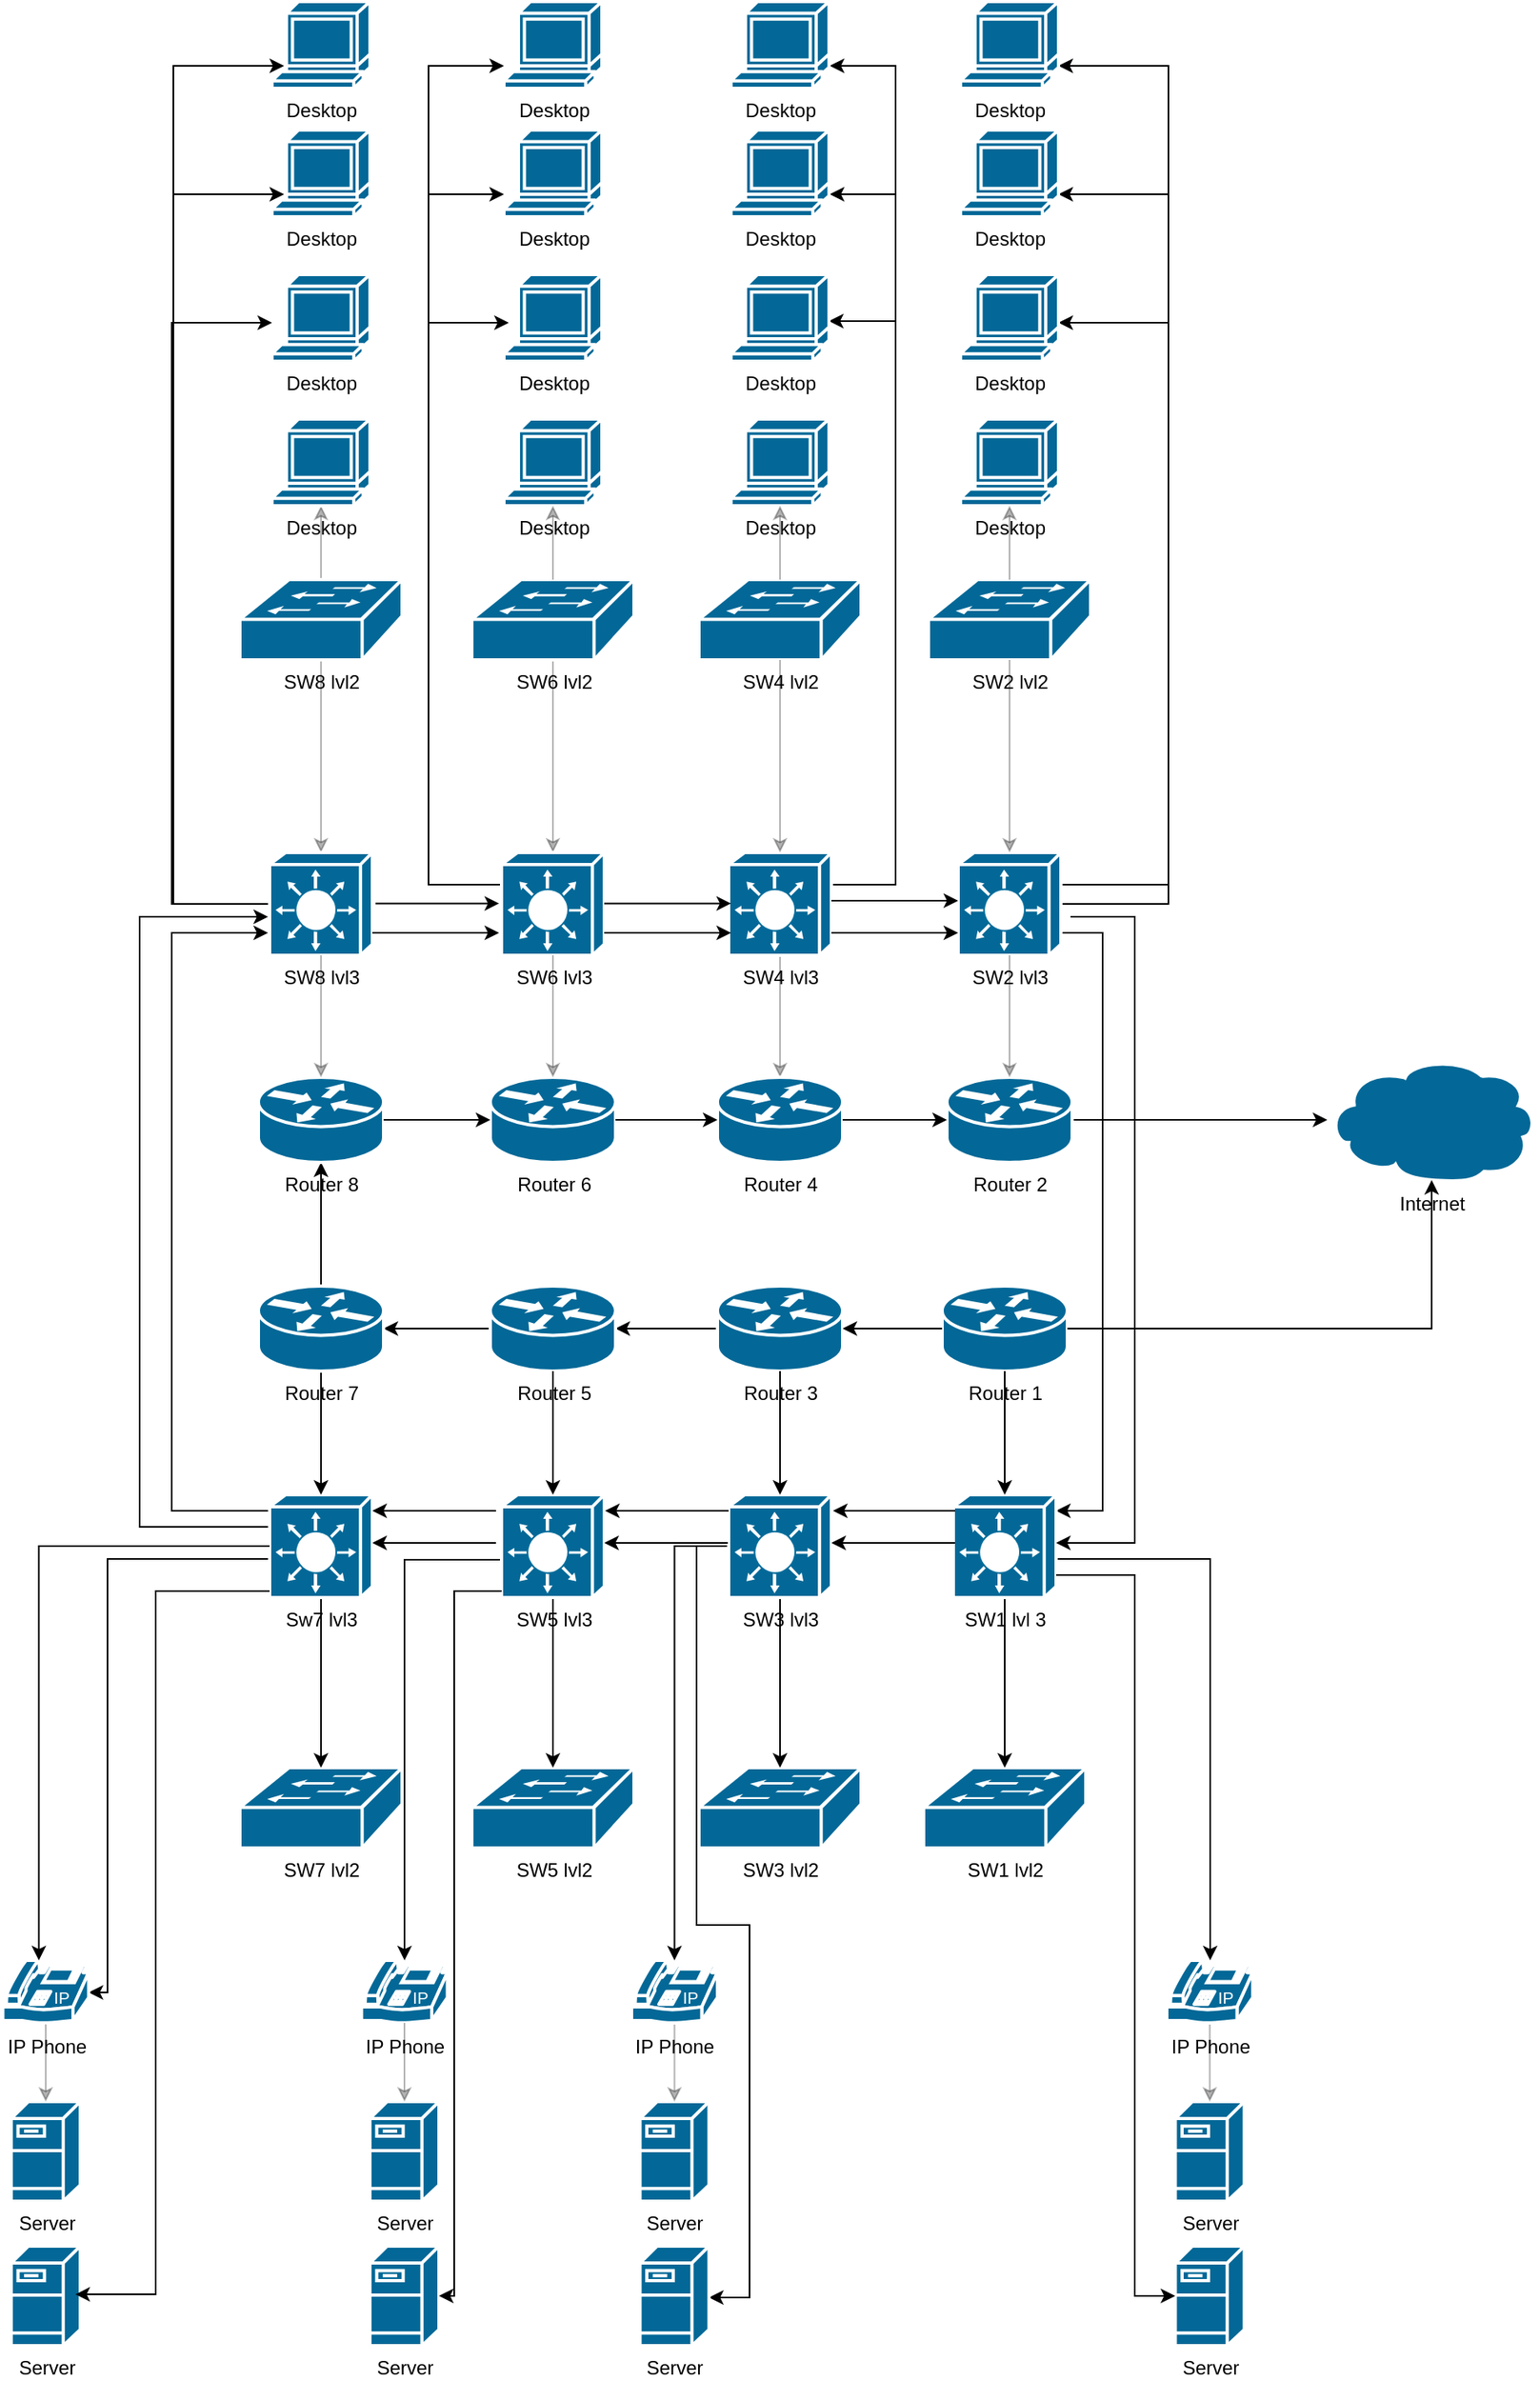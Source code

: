 <mxfile version="27.2.0">
  <diagram name="Page-1" id="pzoloCMESOZ_ITJoVB7u">
    <mxGraphModel dx="1895" dy="2260" grid="1" gridSize="10" guides="1" tooltips="1" connect="1" arrows="1" fold="1" page="1" pageScale="1" pageWidth="850" pageHeight="1100" math="0" shadow="0">
      <root>
        <mxCell id="0" />
        <mxCell id="1" parent="0" />
        <mxCell id="2YVbr6FU0IuhNd_AJXKZ-1" value="SW7 lvl2" style="shape=mxgraph.cisco.switches.workgroup_switch;sketch=0;html=1;pointerEvents=1;dashed=0;fillColor=#036897;strokeColor=#ffffff;strokeWidth=2;verticalLabelPosition=bottom;verticalAlign=top;align=center;outlineConnect=0;" parent="1" vertex="1">
          <mxGeometry x="192.5" y="740" width="101" height="50" as="geometry" />
        </mxCell>
        <mxCell id="2YVbr6FU0IuhNd_AJXKZ-2" value="SW5 lvl2" style="shape=mxgraph.cisco.switches.workgroup_switch;sketch=0;html=1;pointerEvents=1;dashed=0;fillColor=#036897;strokeColor=#ffffff;strokeWidth=2;verticalLabelPosition=bottom;verticalAlign=top;align=center;outlineConnect=0;" parent="1" vertex="1">
          <mxGeometry x="337" y="740" width="101" height="50" as="geometry" />
        </mxCell>
        <mxCell id="2YVbr6FU0IuhNd_AJXKZ-3" value="SW3 lvl2" style="shape=mxgraph.cisco.switches.workgroup_switch;sketch=0;html=1;pointerEvents=1;dashed=0;fillColor=#036897;strokeColor=#ffffff;strokeWidth=2;verticalLabelPosition=bottom;verticalAlign=top;align=center;outlineConnect=0;" parent="1" vertex="1">
          <mxGeometry x="478.5" y="740" width="101" height="50" as="geometry" />
        </mxCell>
        <mxCell id="2YVbr6FU0IuhNd_AJXKZ-4" value="SW1 lvl2" style="shape=mxgraph.cisco.switches.workgroup_switch;sketch=0;html=1;pointerEvents=1;dashed=0;fillColor=#036897;strokeColor=#ffffff;strokeWidth=2;verticalLabelPosition=bottom;verticalAlign=top;align=center;outlineConnect=0;" parent="1" vertex="1">
          <mxGeometry x="618.5" y="740" width="101" height="50" as="geometry" />
        </mxCell>
        <mxCell id="2YVbr6FU0IuhNd_AJXKZ-5" value="SW2 lvl2" style="shape=mxgraph.cisco.switches.workgroup_switch;sketch=0;html=1;pointerEvents=1;dashed=0;fillColor=#036897;strokeColor=#ffffff;strokeWidth=2;verticalLabelPosition=bottom;verticalAlign=top;align=center;outlineConnect=0;" parent="1" vertex="1">
          <mxGeometry x="621.5" width="101" height="50" as="geometry" />
        </mxCell>
        <mxCell id="2YVbr6FU0IuhNd_AJXKZ-6" value="SW4 lvl2" style="shape=mxgraph.cisco.switches.workgroup_switch;sketch=0;html=1;pointerEvents=1;dashed=0;fillColor=#036897;strokeColor=#ffffff;strokeWidth=2;verticalLabelPosition=bottom;verticalAlign=top;align=center;outlineConnect=0;" parent="1" vertex="1">
          <mxGeometry x="478.5" width="101" height="50" as="geometry" />
        </mxCell>
        <mxCell id="8IFzWimub6Xnyj-nznjn-25" style="edgeStyle=orthogonalEdgeStyle;rounded=0;orthogonalLoop=1;jettySize=auto;html=1;opacity=30;" parent="1" source="2YVbr6FU0IuhNd_AJXKZ-7" target="2YVbr6FU0IuhNd_AJXKZ-12" edge="1">
          <mxGeometry relative="1" as="geometry" />
        </mxCell>
        <mxCell id="2YVbr6FU0IuhNd_AJXKZ-7" value="SW6 lvl2" style="shape=mxgraph.cisco.switches.workgroup_switch;sketch=0;html=1;pointerEvents=1;dashed=0;fillColor=#036897;strokeColor=#ffffff;strokeWidth=2;verticalLabelPosition=bottom;verticalAlign=top;align=center;outlineConnect=0;" parent="1" vertex="1">
          <mxGeometry x="337" width="101" height="50" as="geometry" />
        </mxCell>
        <mxCell id="8IFzWimub6Xnyj-nznjn-24" style="edgeStyle=orthogonalEdgeStyle;rounded=0;orthogonalLoop=1;jettySize=auto;html=1;opacity=30;" parent="1" source="2YVbr6FU0IuhNd_AJXKZ-8" target="2YVbr6FU0IuhNd_AJXKZ-9" edge="1">
          <mxGeometry relative="1" as="geometry" />
        </mxCell>
        <mxCell id="C25L8BchwENUxHsR6TcU-46" style="edgeStyle=orthogonalEdgeStyle;rounded=0;orthogonalLoop=1;jettySize=auto;html=1;opacity=30;" edge="1" parent="1" source="2YVbr6FU0IuhNd_AJXKZ-8" target="C25L8BchwENUxHsR6TcU-17">
          <mxGeometry relative="1" as="geometry" />
        </mxCell>
        <mxCell id="2YVbr6FU0IuhNd_AJXKZ-8" value="SW8 lvl2" style="shape=mxgraph.cisco.switches.workgroup_switch;sketch=0;html=1;pointerEvents=1;dashed=0;fillColor=#036897;strokeColor=#ffffff;strokeWidth=2;verticalLabelPosition=bottom;verticalAlign=top;align=center;outlineConnect=0;" parent="1" vertex="1">
          <mxGeometry x="192.5" width="101" height="50" as="geometry" />
        </mxCell>
        <mxCell id="C25L8BchwENUxHsR6TcU-56" style="edgeStyle=orthogonalEdgeStyle;rounded=0;orthogonalLoop=1;jettySize=auto;html=1;" edge="1" parent="1" source="2YVbr6FU0IuhNd_AJXKZ-9" target="C25L8BchwENUxHsR6TcU-18">
          <mxGeometry relative="1" as="geometry">
            <mxPoint x="150" y="-160" as="targetPoint" />
            <Array as="points">
              <mxPoint x="150" y="202" />
              <mxPoint x="150" y="-160" />
            </Array>
          </mxGeometry>
        </mxCell>
        <mxCell id="C25L8BchwENUxHsR6TcU-57" style="edgeStyle=orthogonalEdgeStyle;rounded=0;orthogonalLoop=1;jettySize=auto;html=1;entryX=0.123;entryY=0.741;entryDx=0;entryDy=0;entryPerimeter=0;" edge="1" parent="1" source="2YVbr6FU0IuhNd_AJXKZ-9" target="C25L8BchwENUxHsR6TcU-19">
          <mxGeometry relative="1" as="geometry">
            <mxPoint x="210" y="-240" as="targetPoint" />
            <Array as="points">
              <mxPoint x="151" y="202" />
              <mxPoint x="151" y="-240" />
            </Array>
          </mxGeometry>
        </mxCell>
        <mxCell id="C25L8BchwENUxHsR6TcU-58" style="edgeStyle=orthogonalEdgeStyle;rounded=0;orthogonalLoop=1;jettySize=auto;html=1;entryX=0.123;entryY=0.741;entryDx=0;entryDy=0;entryPerimeter=0;" edge="1" parent="1" source="2YVbr6FU0IuhNd_AJXKZ-9" target="C25L8BchwENUxHsR6TcU-20">
          <mxGeometry relative="1" as="geometry">
            <mxPoint x="210" y="-320" as="targetPoint" />
            <Array as="points">
              <mxPoint x="151" y="202" />
              <mxPoint x="151" y="-320" />
            </Array>
          </mxGeometry>
        </mxCell>
        <mxCell id="2YVbr6FU0IuhNd_AJXKZ-9" value="SW8 lvl3" style="shape=mxgraph.cisco.switches.layer_3_switch;sketch=0;html=1;pointerEvents=1;dashed=0;fillColor=#036897;strokeColor=#ffffff;strokeWidth=2;verticalLabelPosition=bottom;verticalAlign=top;align=center;outlineConnect=0;" parent="1" vertex="1">
          <mxGeometry x="211" y="170" width="64" height="64" as="geometry" />
        </mxCell>
        <mxCell id="8IFzWimub6Xnyj-nznjn-21" style="edgeStyle=orthogonalEdgeStyle;rounded=0;orthogonalLoop=1;jettySize=auto;html=1;opacity=30;" parent="1" source="2YVbr6FU0IuhNd_AJXKZ-11" target="2YVbr6FU0IuhNd_AJXKZ-25" edge="1">
          <mxGeometry relative="1" as="geometry" />
        </mxCell>
        <mxCell id="C25L8BchwENUxHsR6TcU-62" style="edgeStyle=orthogonalEdgeStyle;rounded=0;orthogonalLoop=1;jettySize=auto;html=1;" edge="1" parent="1" source="2YVbr6FU0IuhNd_AJXKZ-11" target="C25L8BchwENUxHsR6TcU-26">
          <mxGeometry relative="1" as="geometry">
            <mxPoint x="600" y="-160.552" as="targetPoint" />
            <Array as="points">
              <mxPoint x="601" y="190" />
              <mxPoint x="601" y="-161" />
            </Array>
          </mxGeometry>
        </mxCell>
        <mxCell id="C25L8BchwENUxHsR6TcU-63" style="edgeStyle=orthogonalEdgeStyle;rounded=0;orthogonalLoop=1;jettySize=auto;html=1;" edge="1" parent="1" source="2YVbr6FU0IuhNd_AJXKZ-11">
          <mxGeometry relative="1" as="geometry">
            <mxPoint x="560" y="-240" as="targetPoint" />
            <Array as="points">
              <mxPoint x="601" y="190" />
              <mxPoint x="601" y="-240" />
            </Array>
          </mxGeometry>
        </mxCell>
        <mxCell id="C25L8BchwENUxHsR6TcU-64" style="edgeStyle=orthogonalEdgeStyle;rounded=0;orthogonalLoop=1;jettySize=auto;html=1;" edge="1" parent="1" source="2YVbr6FU0IuhNd_AJXKZ-11">
          <mxGeometry relative="1" as="geometry">
            <mxPoint x="560" y="-320" as="targetPoint" />
            <Array as="points">
              <mxPoint x="601" y="190" />
              <mxPoint x="601" y="-320" />
            </Array>
          </mxGeometry>
        </mxCell>
        <mxCell id="2YVbr6FU0IuhNd_AJXKZ-11" value="SW4 lvl3" style="shape=mxgraph.cisco.switches.layer_3_switch;sketch=0;html=1;pointerEvents=1;dashed=0;fillColor=#036897;strokeColor=#ffffff;strokeWidth=2;verticalLabelPosition=bottom;verticalAlign=top;align=center;outlineConnect=0;" parent="1" vertex="1">
          <mxGeometry x="497" y="170" width="64" height="64" as="geometry" />
        </mxCell>
        <mxCell id="C25L8BchwENUxHsR6TcU-59" style="edgeStyle=orthogonalEdgeStyle;rounded=0;orthogonalLoop=1;jettySize=auto;html=1;" edge="1" parent="1" source="2YVbr6FU0IuhNd_AJXKZ-12">
          <mxGeometry relative="1" as="geometry">
            <mxPoint x="360" y="-160" as="targetPoint" />
            <Array as="points">
              <mxPoint x="310" y="190" />
              <mxPoint x="310" y="-160" />
            </Array>
          </mxGeometry>
        </mxCell>
        <mxCell id="C25L8BchwENUxHsR6TcU-60" style="edgeStyle=orthogonalEdgeStyle;rounded=0;orthogonalLoop=1;jettySize=auto;html=1;" edge="1" parent="1" source="2YVbr6FU0IuhNd_AJXKZ-12" target="C25L8BchwENUxHsR6TcU-23">
          <mxGeometry relative="1" as="geometry">
            <mxPoint x="310" y="-240" as="targetPoint" />
            <Array as="points">
              <mxPoint x="310" y="190" />
              <mxPoint x="310" y="-240" />
            </Array>
          </mxGeometry>
        </mxCell>
        <mxCell id="C25L8BchwENUxHsR6TcU-61" style="edgeStyle=orthogonalEdgeStyle;rounded=0;orthogonalLoop=1;jettySize=auto;html=1;" edge="1" parent="1" target="C25L8BchwENUxHsR6TcU-24">
          <mxGeometry relative="1" as="geometry">
            <mxPoint x="350" y="-320" as="targetPoint" />
            <mxPoint x="355.5" y="188.5" as="sourcePoint" />
            <Array as="points">
              <mxPoint x="356" y="190" />
              <mxPoint x="310" y="190" />
              <mxPoint x="310" y="-320" />
            </Array>
          </mxGeometry>
        </mxCell>
        <mxCell id="2YVbr6FU0IuhNd_AJXKZ-12" value="SW6 lvl3" style="shape=mxgraph.cisco.switches.layer_3_switch;sketch=0;html=1;pointerEvents=1;dashed=0;fillColor=#036897;strokeColor=#ffffff;strokeWidth=2;verticalLabelPosition=bottom;verticalAlign=top;align=center;outlineConnect=0;" parent="1" vertex="1">
          <mxGeometry x="355.5" y="170" width="64" height="64" as="geometry" />
        </mxCell>
        <mxCell id="8IFzWimub6Xnyj-nznjn-47" style="edgeStyle=orthogonalEdgeStyle;rounded=0;orthogonalLoop=1;jettySize=auto;html=1;" parent="1" target="2YVbr6FU0IuhNd_AJXKZ-17" edge="1">
          <mxGeometry relative="1" as="geometry">
            <mxPoint x="710" y="570" as="targetPoint" />
            <mxPoint x="701" y="219.999" as="sourcePoint" />
            <Array as="points">
              <mxPoint x="730" y="220" />
              <mxPoint x="730" y="580" />
            </Array>
          </mxGeometry>
        </mxCell>
        <mxCell id="C25L8BchwENUxHsR6TcU-65" style="edgeStyle=orthogonalEdgeStyle;rounded=0;orthogonalLoop=1;jettySize=auto;html=1;" edge="1" parent="1" source="2YVbr6FU0IuhNd_AJXKZ-13" target="C25L8BchwENUxHsR6TcU-30">
          <mxGeometry relative="1" as="geometry">
            <mxPoint x="770" y="-160" as="targetPoint" />
            <Array as="points">
              <mxPoint x="771" y="190" />
              <mxPoint x="771" y="-160" />
            </Array>
          </mxGeometry>
        </mxCell>
        <mxCell id="C25L8BchwENUxHsR6TcU-66" style="edgeStyle=orthogonalEdgeStyle;rounded=0;orthogonalLoop=1;jettySize=auto;html=1;" edge="1" parent="1" source="2YVbr6FU0IuhNd_AJXKZ-13" target="C25L8BchwENUxHsR6TcU-31">
          <mxGeometry relative="1" as="geometry">
            <mxPoint x="770.0" y="-240.0" as="targetPoint" />
            <Array as="points">
              <mxPoint x="771" y="190" />
              <mxPoint x="771" y="-240" />
            </Array>
          </mxGeometry>
        </mxCell>
        <mxCell id="C25L8BchwENUxHsR6TcU-67" style="edgeStyle=orthogonalEdgeStyle;rounded=0;orthogonalLoop=1;jettySize=auto;html=1;" edge="1" parent="1" source="2YVbr6FU0IuhNd_AJXKZ-13" target="C25L8BchwENUxHsR6TcU-32">
          <mxGeometry relative="1" as="geometry">
            <mxPoint x="770.0" y="-320" as="targetPoint" />
            <Array as="points">
              <mxPoint x="771" y="202" />
              <mxPoint x="771" y="-320" />
            </Array>
          </mxGeometry>
        </mxCell>
        <mxCell id="2YVbr6FU0IuhNd_AJXKZ-13" value="SW2 lvl3" style="shape=mxgraph.cisco.switches.layer_3_switch;sketch=0;html=1;pointerEvents=1;dashed=0;fillColor=#036897;strokeColor=#ffffff;strokeWidth=2;verticalLabelPosition=bottom;verticalAlign=top;align=center;outlineConnect=0;" parent="1" vertex="1">
          <mxGeometry x="640" y="170" width="64" height="64" as="geometry" />
        </mxCell>
        <mxCell id="2YVbr6FU0IuhNd_AJXKZ-33" style="edgeStyle=orthogonalEdgeStyle;rounded=0;orthogonalLoop=1;jettySize=auto;html=1;" parent="1" source="2YVbr6FU0IuhNd_AJXKZ-14" target="2YVbr6FU0IuhNd_AJXKZ-1" edge="1">
          <mxGeometry relative="1" as="geometry" />
        </mxCell>
        <mxCell id="8IFzWimub6Xnyj-nznjn-38" style="edgeStyle=orthogonalEdgeStyle;rounded=0;orthogonalLoop=1;jettySize=auto;html=1;" parent="1" source="2YVbr6FU0IuhNd_AJXKZ-14" edge="1">
          <mxGeometry relative="1" as="geometry">
            <mxPoint x="210" y="220" as="targetPoint" />
            <Array as="points">
              <mxPoint x="150" y="580" />
              <mxPoint x="150" y="220" />
            </Array>
          </mxGeometry>
        </mxCell>
        <mxCell id="C25L8BchwENUxHsR6TcU-35" style="edgeStyle=orthogonalEdgeStyle;rounded=0;orthogonalLoop=1;jettySize=auto;html=1;entryX=1;entryY=0.5;entryDx=0;entryDy=0;entryPerimeter=0;" edge="1" parent="1" target="C25L8BchwENUxHsR6TcU-2">
          <mxGeometry relative="1" as="geometry">
            <mxPoint x="120" y="800" as="targetPoint" />
            <mxPoint x="210" y="610" as="sourcePoint" />
            <Array as="points">
              <mxPoint x="110" y="610" />
              <mxPoint x="110" y="880" />
            </Array>
          </mxGeometry>
        </mxCell>
        <mxCell id="2YVbr6FU0IuhNd_AJXKZ-14" value="Sw7 lvl3" style="shape=mxgraph.cisco.switches.layer_3_switch;sketch=0;html=1;pointerEvents=1;dashed=0;fillColor=#036897;strokeColor=#ffffff;strokeWidth=2;verticalLabelPosition=bottom;verticalAlign=top;align=center;outlineConnect=0;" parent="1" vertex="1">
          <mxGeometry x="211" y="570" width="64" height="64" as="geometry" />
        </mxCell>
        <mxCell id="2YVbr6FU0IuhNd_AJXKZ-32" style="edgeStyle=orthogonalEdgeStyle;rounded=0;orthogonalLoop=1;jettySize=auto;html=1;" parent="1" source="2YVbr6FU0IuhNd_AJXKZ-15" target="2YVbr6FU0IuhNd_AJXKZ-2" edge="1">
          <mxGeometry relative="1" as="geometry" />
        </mxCell>
        <mxCell id="C25L8BchwENUxHsR6TcU-42" style="edgeStyle=orthogonalEdgeStyle;rounded=0;orthogonalLoop=1;jettySize=auto;html=1;exitX=0.07;exitY=0.633;exitDx=0;exitDy=0;exitPerimeter=0;" edge="1" parent="1" source="2YVbr6FU0IuhNd_AJXKZ-15" target="C25L8BchwENUxHsR6TcU-6">
          <mxGeometry relative="1" as="geometry">
            <mxPoint x="320" y="720" as="targetPoint" />
            <mxPoint x="350" y="610" as="sourcePoint" />
          </mxGeometry>
        </mxCell>
        <mxCell id="2YVbr6FU0IuhNd_AJXKZ-15" value="SW5 lvl3" style="shape=mxgraph.cisco.switches.layer_3_switch;sketch=0;html=1;pointerEvents=1;dashed=0;fillColor=#036897;strokeColor=#ffffff;strokeWidth=2;verticalLabelPosition=bottom;verticalAlign=top;align=center;outlineConnect=0;" parent="1" vertex="1">
          <mxGeometry x="355.5" y="570" width="64" height="64" as="geometry" />
        </mxCell>
        <mxCell id="2YVbr6FU0IuhNd_AJXKZ-31" style="edgeStyle=orthogonalEdgeStyle;rounded=0;orthogonalLoop=1;jettySize=auto;html=1;" parent="1" source="2YVbr6FU0IuhNd_AJXKZ-16" target="2YVbr6FU0IuhNd_AJXKZ-3" edge="1">
          <mxGeometry relative="1" as="geometry" />
        </mxCell>
        <mxCell id="C25L8BchwENUxHsR6TcU-50" style="edgeStyle=orthogonalEdgeStyle;rounded=0;orthogonalLoop=1;jettySize=auto;html=1;exitX=0;exitY=0.5;exitDx=0;exitDy=0;exitPerimeter=0;" edge="1" parent="1" source="2YVbr6FU0IuhNd_AJXKZ-16" target="C25L8BchwENUxHsR6TcU-10">
          <mxGeometry relative="1" as="geometry" />
        </mxCell>
        <mxCell id="C25L8BchwENUxHsR6TcU-52" style="edgeStyle=orthogonalEdgeStyle;rounded=0;orthogonalLoop=1;jettySize=auto;html=1;exitX=0;exitY=0.5;exitDx=0;exitDy=0;exitPerimeter=0;" edge="1" parent="1" source="2YVbr6FU0IuhNd_AJXKZ-16" target="C25L8BchwENUxHsR6TcU-11">
          <mxGeometry relative="1" as="geometry">
            <mxPoint x="510" y="1042" as="targetPoint" />
            <Array as="points">
              <mxPoint x="477" y="602" />
              <mxPoint x="477" y="838" />
              <mxPoint x="510" y="838" />
              <mxPoint x="510" y="1070" />
            </Array>
          </mxGeometry>
        </mxCell>
        <mxCell id="2YVbr6FU0IuhNd_AJXKZ-16" value="SW3 lvl3" style="shape=mxgraph.cisco.switches.layer_3_switch;sketch=0;html=1;pointerEvents=1;dashed=0;fillColor=#036897;strokeColor=#ffffff;strokeWidth=2;verticalLabelPosition=bottom;verticalAlign=top;align=center;outlineConnect=0;" parent="1" vertex="1">
          <mxGeometry x="497" y="570" width="64" height="64" as="geometry" />
        </mxCell>
        <mxCell id="2YVbr6FU0IuhNd_AJXKZ-29" value="" style="edgeStyle=orthogonalEdgeStyle;rounded=0;orthogonalLoop=1;jettySize=auto;html=1;textShadow=1;" parent="1" source="2YVbr6FU0IuhNd_AJXKZ-17" target="2YVbr6FU0IuhNd_AJXKZ-4" edge="1">
          <mxGeometry relative="1" as="geometry" />
        </mxCell>
        <mxCell id="C25L8BchwENUxHsR6TcU-53" style="edgeStyle=orthogonalEdgeStyle;rounded=0;orthogonalLoop=1;jettySize=auto;html=1;" edge="1" parent="1" source="2YVbr6FU0IuhNd_AJXKZ-17" target="C25L8BchwENUxHsR6TcU-14">
          <mxGeometry relative="1" as="geometry">
            <Array as="points">
              <mxPoint x="797" y="610" />
            </Array>
          </mxGeometry>
        </mxCell>
        <mxCell id="2YVbr6FU0IuhNd_AJXKZ-17" value="SW1 lvl 3" style="shape=mxgraph.cisco.switches.layer_3_switch;sketch=0;html=1;pointerEvents=1;dashed=0;fillColor=#036897;strokeColor=#ffffff;strokeWidth=2;verticalLabelPosition=bottom;verticalAlign=top;align=center;outlineConnect=0;" parent="1" vertex="1">
          <mxGeometry x="637" y="570" width="64" height="64" as="geometry" />
        </mxCell>
        <mxCell id="8IFzWimub6Xnyj-nznjn-7" style="edgeStyle=orthogonalEdgeStyle;rounded=0;orthogonalLoop=1;jettySize=auto;html=1;" parent="1" source="2YVbr6FU0IuhNd_AJXKZ-19" target="2YVbr6FU0IuhNd_AJXKZ-22" edge="1">
          <mxGeometry relative="1" as="geometry" />
        </mxCell>
        <mxCell id="2YVbr6FU0IuhNd_AJXKZ-19" value="Router 3" style="shape=mxgraph.cisco.routers.router;sketch=0;html=1;pointerEvents=1;dashed=0;fillColor=#036897;strokeColor=#ffffff;strokeWidth=2;verticalLabelPosition=bottom;verticalAlign=top;align=center;outlineConnect=0;" parent="1" vertex="1">
          <mxGeometry x="490" y="440" width="78" height="53" as="geometry" />
        </mxCell>
        <mxCell id="2YVbr6FU0IuhNd_AJXKZ-21" value="Router 1" style="shape=mxgraph.cisco.routers.router;sketch=0;html=1;pointerEvents=1;dashed=0;fillColor=#036897;strokeColor=#ffffff;strokeWidth=2;verticalLabelPosition=bottom;verticalAlign=top;align=center;outlineConnect=0;" parent="1" vertex="1">
          <mxGeometry x="630" y="440" width="78" height="53" as="geometry" />
        </mxCell>
        <mxCell id="8IFzWimub6Xnyj-nznjn-8" style="edgeStyle=orthogonalEdgeStyle;rounded=0;orthogonalLoop=1;jettySize=auto;html=1;" parent="1" source="2YVbr6FU0IuhNd_AJXKZ-22" target="2YVbr6FU0IuhNd_AJXKZ-23" edge="1">
          <mxGeometry relative="1" as="geometry" />
        </mxCell>
        <mxCell id="2YVbr6FU0IuhNd_AJXKZ-22" value="Router 5" style="shape=mxgraph.cisco.routers.router;sketch=0;html=1;pointerEvents=1;dashed=0;fillColor=#036897;strokeColor=#ffffff;strokeWidth=2;verticalLabelPosition=bottom;verticalAlign=top;align=center;outlineConnect=0;" parent="1" vertex="1">
          <mxGeometry x="348.5" y="440" width="78" height="53" as="geometry" />
        </mxCell>
        <mxCell id="8IFzWimub6Xnyj-nznjn-1" style="edgeStyle=orthogonalEdgeStyle;rounded=0;orthogonalLoop=1;jettySize=auto;html=1;" parent="1" source="2YVbr6FU0IuhNd_AJXKZ-23" target="2YVbr6FU0IuhNd_AJXKZ-14" edge="1">
          <mxGeometry relative="1" as="geometry" />
        </mxCell>
        <mxCell id="8IFzWimub6Xnyj-nznjn-11" style="edgeStyle=orthogonalEdgeStyle;rounded=0;orthogonalLoop=1;jettySize=auto;html=1;" parent="1" source="2YVbr6FU0IuhNd_AJXKZ-23" target="2YVbr6FU0IuhNd_AJXKZ-27" edge="1">
          <mxGeometry relative="1" as="geometry" />
        </mxCell>
        <mxCell id="2YVbr6FU0IuhNd_AJXKZ-23" value="Router 7" style="shape=mxgraph.cisco.routers.router;sketch=0;html=1;pointerEvents=1;dashed=0;fillColor=#036897;strokeColor=#ffffff;strokeWidth=2;verticalLabelPosition=bottom;verticalAlign=top;align=center;outlineConnect=0;" parent="1" vertex="1">
          <mxGeometry x="204" y="440" width="78" height="53" as="geometry" />
        </mxCell>
        <mxCell id="8IFzWimub6Xnyj-nznjn-18" style="edgeStyle=orthogonalEdgeStyle;rounded=0;orthogonalLoop=1;jettySize=auto;html=1;" parent="1" source="2YVbr6FU0IuhNd_AJXKZ-24" target="8IFzWimub6Xnyj-nznjn-16" edge="1">
          <mxGeometry relative="1" as="geometry" />
        </mxCell>
        <mxCell id="2YVbr6FU0IuhNd_AJXKZ-24" value="Router 2" style="shape=mxgraph.cisco.routers.router;sketch=0;html=1;pointerEvents=1;dashed=0;fillColor=#036897;strokeColor=#ffffff;strokeWidth=2;verticalLabelPosition=bottom;verticalAlign=top;align=center;outlineConnect=0;" parent="1" vertex="1">
          <mxGeometry x="633" y="310" width="78" height="53" as="geometry" />
        </mxCell>
        <mxCell id="2YVbr6FU0IuhNd_AJXKZ-25" value="Router 4" style="shape=mxgraph.cisco.routers.router;sketch=0;html=1;pointerEvents=1;dashed=0;fillColor=#036897;strokeColor=#ffffff;strokeWidth=2;verticalLabelPosition=bottom;verticalAlign=top;align=center;outlineConnect=0;" parent="1" vertex="1">
          <mxGeometry x="490" y="310" width="78" height="53" as="geometry" />
        </mxCell>
        <mxCell id="2YVbr6FU0IuhNd_AJXKZ-26" value="Router 6" style="shape=mxgraph.cisco.routers.router;sketch=0;html=1;pointerEvents=1;dashed=0;fillColor=#036897;strokeColor=#ffffff;strokeWidth=2;verticalLabelPosition=bottom;verticalAlign=top;align=center;outlineConnect=0;" parent="1" vertex="1">
          <mxGeometry x="348.5" y="310" width="78" height="53" as="geometry" />
        </mxCell>
        <mxCell id="2YVbr6FU0IuhNd_AJXKZ-27" value="Router 8" style="shape=mxgraph.cisco.routers.router;sketch=0;html=1;pointerEvents=1;dashed=0;fillColor=#036897;strokeColor=#ffffff;strokeWidth=2;verticalLabelPosition=bottom;verticalAlign=top;align=center;outlineConnect=0;" parent="1" vertex="1">
          <mxGeometry x="204" y="310" width="78" height="53" as="geometry" />
        </mxCell>
        <mxCell id="8IFzWimub6Xnyj-nznjn-2" style="edgeStyle=orthogonalEdgeStyle;rounded=0;orthogonalLoop=1;jettySize=auto;html=1;entryX=0.5;entryY=0;entryDx=0;entryDy=0;entryPerimeter=0;" parent="1" source="2YVbr6FU0IuhNd_AJXKZ-22" target="2YVbr6FU0IuhNd_AJXKZ-15" edge="1">
          <mxGeometry relative="1" as="geometry" />
        </mxCell>
        <mxCell id="8IFzWimub6Xnyj-nznjn-3" style="edgeStyle=orthogonalEdgeStyle;rounded=0;orthogonalLoop=1;jettySize=auto;html=1;entryX=0.5;entryY=0;entryDx=0;entryDy=0;entryPerimeter=0;" parent="1" source="2YVbr6FU0IuhNd_AJXKZ-19" target="2YVbr6FU0IuhNd_AJXKZ-16" edge="1">
          <mxGeometry relative="1" as="geometry" />
        </mxCell>
        <mxCell id="8IFzWimub6Xnyj-nznjn-4" style="edgeStyle=orthogonalEdgeStyle;rounded=0;orthogonalLoop=1;jettySize=auto;html=1;entryX=0.5;entryY=0;entryDx=0;entryDy=0;entryPerimeter=0;" parent="1" source="2YVbr6FU0IuhNd_AJXKZ-21" target="2YVbr6FU0IuhNd_AJXKZ-17" edge="1">
          <mxGeometry relative="1" as="geometry" />
        </mxCell>
        <mxCell id="8IFzWimub6Xnyj-nznjn-6" style="edgeStyle=orthogonalEdgeStyle;rounded=0;orthogonalLoop=1;jettySize=auto;html=1;entryX=1;entryY=0.5;entryDx=0;entryDy=0;entryPerimeter=0;" parent="1" source="2YVbr6FU0IuhNd_AJXKZ-21" target="2YVbr6FU0IuhNd_AJXKZ-19" edge="1">
          <mxGeometry relative="1" as="geometry" />
        </mxCell>
        <mxCell id="8IFzWimub6Xnyj-nznjn-12" style="edgeStyle=orthogonalEdgeStyle;rounded=0;orthogonalLoop=1;jettySize=auto;html=1;entryX=0;entryY=0.5;entryDx=0;entryDy=0;entryPerimeter=0;" parent="1" source="2YVbr6FU0IuhNd_AJXKZ-27" target="2YVbr6FU0IuhNd_AJXKZ-26" edge="1">
          <mxGeometry relative="1" as="geometry" />
        </mxCell>
        <mxCell id="8IFzWimub6Xnyj-nznjn-14" style="edgeStyle=orthogonalEdgeStyle;rounded=0;orthogonalLoop=1;jettySize=auto;html=1;entryX=0;entryY=0.5;entryDx=0;entryDy=0;entryPerimeter=0;" parent="1" source="2YVbr6FU0IuhNd_AJXKZ-26" target="2YVbr6FU0IuhNd_AJXKZ-25" edge="1">
          <mxGeometry relative="1" as="geometry" />
        </mxCell>
        <mxCell id="8IFzWimub6Xnyj-nznjn-15" style="edgeStyle=orthogonalEdgeStyle;rounded=0;orthogonalLoop=1;jettySize=auto;html=1;entryX=0;entryY=0.5;entryDx=0;entryDy=0;entryPerimeter=0;" parent="1" source="2YVbr6FU0IuhNd_AJXKZ-25" target="2YVbr6FU0IuhNd_AJXKZ-24" edge="1">
          <mxGeometry relative="1" as="geometry" />
        </mxCell>
        <mxCell id="8IFzWimub6Xnyj-nznjn-16" value="Internet" style="shape=mxgraph.cisco.storage.cloud;sketch=0;html=1;pointerEvents=1;dashed=0;fillColor=#036897;strokeColor=#ffffff;strokeWidth=2;verticalLabelPosition=bottom;verticalAlign=top;align=center;outlineConnect=0;" parent="1" vertex="1">
          <mxGeometry x="870" y="298.25" width="130" height="76.5" as="geometry" />
        </mxCell>
        <mxCell id="8IFzWimub6Xnyj-nznjn-17" style="edgeStyle=orthogonalEdgeStyle;rounded=0;orthogonalLoop=1;jettySize=auto;html=1;entryX=0.5;entryY=0.99;entryDx=0;entryDy=0;entryPerimeter=0;" parent="1" source="2YVbr6FU0IuhNd_AJXKZ-21" target="8IFzWimub6Xnyj-nznjn-16" edge="1">
          <mxGeometry relative="1" as="geometry" />
        </mxCell>
        <mxCell id="8IFzWimub6Xnyj-nznjn-19" style="edgeStyle=orthogonalEdgeStyle;rounded=0;orthogonalLoop=1;jettySize=auto;html=1;entryX=0.5;entryY=0;entryDx=0;entryDy=0;entryPerimeter=0;opacity=30;" parent="1" source="2YVbr6FU0IuhNd_AJXKZ-9" target="2YVbr6FU0IuhNd_AJXKZ-27" edge="1">
          <mxGeometry relative="1" as="geometry" />
        </mxCell>
        <mxCell id="8IFzWimub6Xnyj-nznjn-20" style="edgeStyle=orthogonalEdgeStyle;rounded=0;orthogonalLoop=1;jettySize=auto;html=1;entryX=0.5;entryY=0;entryDx=0;entryDy=0;entryPerimeter=0;opacity=30;" parent="1" source="2YVbr6FU0IuhNd_AJXKZ-12" target="2YVbr6FU0IuhNd_AJXKZ-26" edge="1">
          <mxGeometry relative="1" as="geometry" />
        </mxCell>
        <mxCell id="8IFzWimub6Xnyj-nznjn-22" style="edgeStyle=orthogonalEdgeStyle;rounded=0;orthogonalLoop=1;jettySize=auto;html=1;entryX=0.5;entryY=0;entryDx=0;entryDy=0;entryPerimeter=0;opacity=30;" parent="1" source="2YVbr6FU0IuhNd_AJXKZ-13" target="2YVbr6FU0IuhNd_AJXKZ-24" edge="1">
          <mxGeometry relative="1" as="geometry" />
        </mxCell>
        <mxCell id="8IFzWimub6Xnyj-nznjn-26" style="edgeStyle=orthogonalEdgeStyle;rounded=0;orthogonalLoop=1;jettySize=auto;html=1;entryX=0.5;entryY=0;entryDx=0;entryDy=0;entryPerimeter=0;opacity=30;" parent="1" source="2YVbr6FU0IuhNd_AJXKZ-6" target="2YVbr6FU0IuhNd_AJXKZ-11" edge="1">
          <mxGeometry relative="1" as="geometry" />
        </mxCell>
        <mxCell id="8IFzWimub6Xnyj-nznjn-27" style="edgeStyle=orthogonalEdgeStyle;rounded=0;orthogonalLoop=1;jettySize=auto;html=1;entryX=0.5;entryY=0;entryDx=0;entryDy=0;entryPerimeter=0;opacity=30;" parent="1" source="2YVbr6FU0IuhNd_AJXKZ-5" target="2YVbr6FU0IuhNd_AJXKZ-13" edge="1">
          <mxGeometry relative="1" as="geometry">
            <Array as="points">
              <mxPoint x="672" y="110" />
              <mxPoint x="672" y="110" />
            </Array>
          </mxGeometry>
        </mxCell>
        <mxCell id="8IFzWimub6Xnyj-nznjn-31" style="edgeStyle=orthogonalEdgeStyle;rounded=0;orthogonalLoop=1;jettySize=auto;html=1;entryX=1;entryY=0.5;entryDx=0;entryDy=0;entryPerimeter=0;" parent="1" edge="1">
          <mxGeometry relative="1" as="geometry">
            <mxPoint x="352" y="600" as="sourcePoint" />
            <mxPoint x="275" y="600" as="targetPoint" />
          </mxGeometry>
        </mxCell>
        <mxCell id="8IFzWimub6Xnyj-nznjn-32" style="edgeStyle=orthogonalEdgeStyle;rounded=0;orthogonalLoop=1;jettySize=auto;html=1;entryX=1;entryY=0.5;entryDx=0;entryDy=0;entryPerimeter=0;" parent="1" edge="1">
          <mxGeometry relative="1" as="geometry">
            <mxPoint x="352" y="580" as="sourcePoint" />
            <mxPoint x="275" y="580" as="targetPoint" />
          </mxGeometry>
        </mxCell>
        <mxCell id="8IFzWimub6Xnyj-nznjn-34" style="edgeStyle=orthogonalEdgeStyle;rounded=0;orthogonalLoop=1;jettySize=auto;html=1;entryX=1;entryY=0.5;entryDx=0;entryDy=0;entryPerimeter=0;" parent="1" edge="1">
          <mxGeometry relative="1" as="geometry">
            <mxPoint x="496.5" y="600" as="sourcePoint" />
            <mxPoint x="419.5" y="600" as="targetPoint" />
          </mxGeometry>
        </mxCell>
        <mxCell id="8IFzWimub6Xnyj-nznjn-35" style="edgeStyle=orthogonalEdgeStyle;rounded=0;orthogonalLoop=1;jettySize=auto;html=1;entryX=1;entryY=0.5;entryDx=0;entryDy=0;entryPerimeter=0;" parent="1" edge="1">
          <mxGeometry relative="1" as="geometry">
            <mxPoint x="497" y="580" as="sourcePoint" />
            <mxPoint x="420" y="580" as="targetPoint" />
          </mxGeometry>
        </mxCell>
        <mxCell id="8IFzWimub6Xnyj-nznjn-36" style="edgeStyle=orthogonalEdgeStyle;rounded=0;orthogonalLoop=1;jettySize=auto;html=1;entryX=1;entryY=0.5;entryDx=0;entryDy=0;entryPerimeter=0;" parent="1" edge="1">
          <mxGeometry relative="1" as="geometry">
            <mxPoint x="638" y="600" as="sourcePoint" />
            <mxPoint x="561" y="600" as="targetPoint" />
          </mxGeometry>
        </mxCell>
        <mxCell id="8IFzWimub6Xnyj-nznjn-37" style="edgeStyle=orthogonalEdgeStyle;rounded=0;orthogonalLoop=1;jettySize=auto;html=1;entryX=1;entryY=0.5;entryDx=0;entryDy=0;entryPerimeter=0;" parent="1" edge="1">
          <mxGeometry relative="1" as="geometry">
            <mxPoint x="638" y="580" as="sourcePoint" />
            <mxPoint x="562" y="580" as="targetPoint" />
          </mxGeometry>
        </mxCell>
        <mxCell id="8IFzWimub6Xnyj-nznjn-39" style="edgeStyle=orthogonalEdgeStyle;rounded=0;orthogonalLoop=1;jettySize=auto;html=1;" parent="1" edge="1">
          <mxGeometry relative="1" as="geometry">
            <mxPoint x="210" y="210" as="targetPoint" />
            <mxPoint x="210" y="590" as="sourcePoint" />
            <Array as="points">
              <mxPoint x="130" y="590" />
              <mxPoint x="130" y="210" />
            </Array>
          </mxGeometry>
        </mxCell>
        <mxCell id="8IFzWimub6Xnyj-nznjn-41" style="edgeStyle=orthogonalEdgeStyle;rounded=0;orthogonalLoop=1;jettySize=auto;html=1;entryX=1;entryY=0.5;entryDx=0;entryDy=0;entryPerimeter=0;" parent="1" edge="1">
          <mxGeometry relative="1" as="geometry">
            <mxPoint x="276.97" y="220" as="sourcePoint" />
            <mxPoint x="353.97" y="220" as="targetPoint" />
            <Array as="points">
              <mxPoint x="274.97" y="220" />
              <mxPoint x="274.97" y="220" />
            </Array>
          </mxGeometry>
        </mxCell>
        <mxCell id="8IFzWimub6Xnyj-nznjn-42" style="edgeStyle=orthogonalEdgeStyle;rounded=0;orthogonalLoop=1;jettySize=auto;html=1;" parent="1" edge="1">
          <mxGeometry relative="1" as="geometry">
            <mxPoint x="276.97" y="201.71" as="sourcePoint" />
            <mxPoint x="353.97" y="201.71" as="targetPoint" />
          </mxGeometry>
        </mxCell>
        <mxCell id="8IFzWimub6Xnyj-nznjn-43" style="edgeStyle=orthogonalEdgeStyle;rounded=0;orthogonalLoop=1;jettySize=auto;html=1;entryX=1;entryY=0.5;entryDx=0;entryDy=0;entryPerimeter=0;" parent="1" edge="1">
          <mxGeometry relative="1" as="geometry">
            <mxPoint x="421.47" y="220" as="sourcePoint" />
            <mxPoint x="498.47" y="220" as="targetPoint" />
            <Array as="points">
              <mxPoint x="419.47" y="220" />
              <mxPoint x="419.47" y="220" />
            </Array>
          </mxGeometry>
        </mxCell>
        <mxCell id="8IFzWimub6Xnyj-nznjn-44" style="edgeStyle=orthogonalEdgeStyle;rounded=0;orthogonalLoop=1;jettySize=auto;html=1;entryX=1;entryY=0.5;entryDx=0;entryDy=0;entryPerimeter=0;" parent="1" edge="1">
          <mxGeometry relative="1" as="geometry">
            <mxPoint x="421.47" y="201.71" as="sourcePoint" />
            <mxPoint x="498.47" y="201.71" as="targetPoint" />
            <Array as="points">
              <mxPoint x="419.47" y="201.71" />
              <mxPoint x="419.47" y="201.71" />
            </Array>
          </mxGeometry>
        </mxCell>
        <mxCell id="8IFzWimub6Xnyj-nznjn-45" style="edgeStyle=orthogonalEdgeStyle;rounded=0;orthogonalLoop=1;jettySize=auto;html=1;entryX=1;entryY=0.5;entryDx=0;entryDy=0;entryPerimeter=0;" parent="1" edge="1">
          <mxGeometry relative="1" as="geometry">
            <mxPoint x="562.97" y="220" as="sourcePoint" />
            <mxPoint x="639.97" y="220" as="targetPoint" />
            <Array as="points">
              <mxPoint x="560.97" y="220" />
              <mxPoint x="560.97" y="220" />
            </Array>
          </mxGeometry>
        </mxCell>
        <mxCell id="8IFzWimub6Xnyj-nznjn-46" style="edgeStyle=orthogonalEdgeStyle;rounded=0;orthogonalLoop=1;jettySize=auto;html=1;entryX=1;entryY=0.5;entryDx=0;entryDy=0;entryPerimeter=0;" parent="1" edge="1">
          <mxGeometry relative="1" as="geometry">
            <mxPoint x="562.97" y="200" as="sourcePoint" />
            <mxPoint x="639.97" y="200" as="targetPoint" />
            <Array as="points">
              <mxPoint x="560.97" y="200" />
              <mxPoint x="560.97" y="200" />
            </Array>
          </mxGeometry>
        </mxCell>
        <mxCell id="8IFzWimub6Xnyj-nznjn-48" style="edgeStyle=orthogonalEdgeStyle;rounded=0;orthogonalLoop=1;jettySize=auto;html=1;exitX=1.094;exitY=0.625;exitDx=0;exitDy=0;exitPerimeter=0;" parent="1" source="2YVbr6FU0IuhNd_AJXKZ-13" target="2YVbr6FU0IuhNd_AJXKZ-17" edge="1">
          <mxGeometry relative="1" as="geometry">
            <mxPoint x="710" y="580" as="targetPoint" />
            <mxPoint x="720.5" y="210" as="sourcePoint" />
            <Array as="points">
              <mxPoint x="750" y="210" />
              <mxPoint x="750" y="600" />
            </Array>
          </mxGeometry>
        </mxCell>
        <mxCell id="C25L8BchwENUxHsR6TcU-1" value="Server" style="shape=mxgraph.cisco.servers.fileserver;sketch=0;html=1;pointerEvents=1;dashed=0;fillColor=#036897;strokeColor=#ffffff;strokeWidth=2;verticalLabelPosition=bottom;verticalAlign=top;align=center;outlineConnect=0;" vertex="1" parent="1">
          <mxGeometry x="50" y="948" width="43" height="62" as="geometry" />
        </mxCell>
        <mxCell id="C25L8BchwENUxHsR6TcU-34" style="edgeStyle=orthogonalEdgeStyle;rounded=0;orthogonalLoop=1;jettySize=auto;html=1;exitX=0.5;exitY=0.975;exitDx=0;exitDy=0;exitPerimeter=0;opacity=30;" edge="1" parent="1" source="C25L8BchwENUxHsR6TcU-2" target="C25L8BchwENUxHsR6TcU-1">
          <mxGeometry relative="1" as="geometry" />
        </mxCell>
        <mxCell id="C25L8BchwENUxHsR6TcU-2" value="IP Phone" style="shape=mxgraph.cisco.modems_and_phones.ip_phone;sketch=0;html=1;pointerEvents=1;dashed=0;fillColor=#036897;strokeColor=#ffffff;strokeWidth=2;verticalLabelPosition=bottom;verticalAlign=top;align=center;outlineConnect=0;" vertex="1" parent="1">
          <mxGeometry x="44.75" y="860" width="53.5" height="40" as="geometry" />
        </mxCell>
        <mxCell id="C25L8BchwENUxHsR6TcU-3" value="Server" style="shape=mxgraph.cisco.servers.fileserver;sketch=0;html=1;pointerEvents=1;dashed=0;fillColor=#036897;strokeColor=#ffffff;strokeWidth=2;verticalLabelPosition=bottom;verticalAlign=top;align=center;outlineConnect=0;" vertex="1" parent="1">
          <mxGeometry x="50" y="1038" width="43" height="62" as="geometry" />
        </mxCell>
        <mxCell id="C25L8BchwENUxHsR6TcU-5" value="Server" style="shape=mxgraph.cisco.servers.fileserver;sketch=0;html=1;pointerEvents=1;dashed=0;fillColor=#036897;strokeColor=#ffffff;strokeWidth=2;verticalLabelPosition=bottom;verticalAlign=top;align=center;outlineConnect=0;" vertex="1" parent="1">
          <mxGeometry x="273.5" y="948" width="43" height="62" as="geometry" />
        </mxCell>
        <mxCell id="C25L8BchwENUxHsR6TcU-6" value="IP Phone" style="shape=mxgraph.cisco.modems_and_phones.ip_phone;sketch=0;html=1;pointerEvents=1;dashed=0;fillColor=#036897;strokeColor=#ffffff;strokeWidth=2;verticalLabelPosition=bottom;verticalAlign=top;align=center;outlineConnect=0;" vertex="1" parent="1">
          <mxGeometry x="268.25" y="860" width="53.5" height="40" as="geometry" />
        </mxCell>
        <mxCell id="C25L8BchwENUxHsR6TcU-7" value="Server" style="shape=mxgraph.cisco.servers.fileserver;sketch=0;html=1;pointerEvents=1;dashed=0;fillColor=#036897;strokeColor=#ffffff;strokeWidth=2;verticalLabelPosition=bottom;verticalAlign=top;align=center;outlineConnect=0;" vertex="1" parent="1">
          <mxGeometry x="273.5" y="1038" width="43" height="62" as="geometry" />
        </mxCell>
        <mxCell id="C25L8BchwENUxHsR6TcU-9" value="Server" style="shape=mxgraph.cisco.servers.fileserver;sketch=0;html=1;pointerEvents=1;dashed=0;fillColor=#036897;strokeColor=#ffffff;strokeWidth=2;verticalLabelPosition=bottom;verticalAlign=top;align=center;outlineConnect=0;" vertex="1" parent="1">
          <mxGeometry x="441.75" y="948" width="43" height="62" as="geometry" />
        </mxCell>
        <mxCell id="C25L8BchwENUxHsR6TcU-10" value="IP Phone" style="shape=mxgraph.cisco.modems_and_phones.ip_phone;sketch=0;html=1;pointerEvents=1;dashed=0;fillColor=#036897;strokeColor=#ffffff;strokeWidth=2;verticalLabelPosition=bottom;verticalAlign=top;align=center;outlineConnect=0;" vertex="1" parent="1">
          <mxGeometry x="436.5" y="860" width="53.5" height="40" as="geometry" />
        </mxCell>
        <mxCell id="C25L8BchwENUxHsR6TcU-11" value="Server" style="shape=mxgraph.cisco.servers.fileserver;sketch=0;html=1;pointerEvents=1;dashed=0;fillColor=#036897;strokeColor=#ffffff;strokeWidth=2;verticalLabelPosition=bottom;verticalAlign=top;align=center;outlineConnect=0;" vertex="1" parent="1">
          <mxGeometry x="441.75" y="1038" width="43" height="62" as="geometry" />
        </mxCell>
        <mxCell id="C25L8BchwENUxHsR6TcU-13" value="Server" style="shape=mxgraph.cisco.servers.fileserver;sketch=0;html=1;pointerEvents=1;dashed=0;fillColor=#036897;strokeColor=#ffffff;strokeWidth=2;verticalLabelPosition=bottom;verticalAlign=top;align=center;outlineConnect=0;" vertex="1" parent="1">
          <mxGeometry x="775.25" y="948" width="43" height="62" as="geometry" />
        </mxCell>
        <mxCell id="C25L8BchwENUxHsR6TcU-14" value="IP Phone" style="shape=mxgraph.cisco.modems_and_phones.ip_phone;sketch=0;html=1;pointerEvents=1;dashed=0;fillColor=#036897;strokeColor=#ffffff;strokeWidth=2;verticalLabelPosition=bottom;verticalAlign=top;align=center;outlineConnect=0;" vertex="1" parent="1">
          <mxGeometry x="770" y="860" width="53.5" height="40" as="geometry" />
        </mxCell>
        <mxCell id="C25L8BchwENUxHsR6TcU-15" value="Server" style="shape=mxgraph.cisco.servers.fileserver;sketch=0;html=1;pointerEvents=1;dashed=0;fillColor=#036897;strokeColor=#ffffff;strokeWidth=2;verticalLabelPosition=bottom;verticalAlign=top;align=center;outlineConnect=0;" vertex="1" parent="1">
          <mxGeometry x="775.25" y="1038" width="43" height="62" as="geometry" />
        </mxCell>
        <mxCell id="C25L8BchwENUxHsR6TcU-17" value="Desktop" style="shape=mxgraph.cisco.computers_and_peripherals.terminal;sketch=0;html=1;pointerEvents=1;dashed=0;fillColor=#036897;strokeColor=#ffffff;strokeWidth=2;verticalLabelPosition=bottom;verticalAlign=top;align=center;outlineConnect=0;" vertex="1" parent="1">
          <mxGeometry x="212.5" y="-100" width="61" height="54" as="geometry" />
        </mxCell>
        <mxCell id="C25L8BchwENUxHsR6TcU-18" value="Desktop" style="shape=mxgraph.cisco.computers_and_peripherals.terminal;sketch=0;html=1;pointerEvents=1;dashed=0;fillColor=#036897;strokeColor=#ffffff;strokeWidth=2;verticalLabelPosition=bottom;verticalAlign=top;align=center;outlineConnect=0;" vertex="1" parent="1">
          <mxGeometry x="212.5" y="-190" width="61" height="54" as="geometry" />
        </mxCell>
        <mxCell id="C25L8BchwENUxHsR6TcU-19" value="Desktop" style="shape=mxgraph.cisco.computers_and_peripherals.terminal;sketch=0;html=1;pointerEvents=1;dashed=0;fillColor=#036897;strokeColor=#ffffff;strokeWidth=2;verticalLabelPosition=bottom;verticalAlign=top;align=center;outlineConnect=0;" vertex="1" parent="1">
          <mxGeometry x="212.5" y="-280" width="61" height="54" as="geometry" />
        </mxCell>
        <mxCell id="C25L8BchwENUxHsR6TcU-20" value="Desktop" style="shape=mxgraph.cisco.computers_and_peripherals.terminal;sketch=0;html=1;pointerEvents=1;dashed=0;fillColor=#036897;strokeColor=#ffffff;strokeWidth=2;verticalLabelPosition=bottom;verticalAlign=top;align=center;outlineConnect=0;" vertex="1" parent="1">
          <mxGeometry x="212.5" y="-360" width="61" height="54" as="geometry" />
        </mxCell>
        <mxCell id="C25L8BchwENUxHsR6TcU-21" value="Desktop" style="shape=mxgraph.cisco.computers_and_peripherals.terminal;sketch=0;html=1;pointerEvents=1;dashed=0;fillColor=#036897;strokeColor=#ffffff;strokeWidth=2;verticalLabelPosition=bottom;verticalAlign=top;align=center;outlineConnect=0;" vertex="1" parent="1">
          <mxGeometry x="357" y="-100" width="61" height="54" as="geometry" />
        </mxCell>
        <mxCell id="C25L8BchwENUxHsR6TcU-22" value="Desktop" style="shape=mxgraph.cisco.computers_and_peripherals.terminal;sketch=0;html=1;pointerEvents=1;dashed=0;fillColor=#036897;strokeColor=#ffffff;strokeWidth=2;verticalLabelPosition=bottom;verticalAlign=top;align=center;outlineConnect=0;" vertex="1" parent="1">
          <mxGeometry x="357" y="-190" width="61" height="54" as="geometry" />
        </mxCell>
        <mxCell id="C25L8BchwENUxHsR6TcU-23" value="Desktop" style="shape=mxgraph.cisco.computers_and_peripherals.terminal;sketch=0;html=1;pointerEvents=1;dashed=0;fillColor=#036897;strokeColor=#ffffff;strokeWidth=2;verticalLabelPosition=bottom;verticalAlign=top;align=center;outlineConnect=0;" vertex="1" parent="1">
          <mxGeometry x="357" y="-280" width="61" height="54" as="geometry" />
        </mxCell>
        <mxCell id="C25L8BchwENUxHsR6TcU-24" value="Desktop" style="shape=mxgraph.cisco.computers_and_peripherals.terminal;sketch=0;html=1;pointerEvents=1;dashed=0;fillColor=#036897;strokeColor=#ffffff;strokeWidth=2;verticalLabelPosition=bottom;verticalAlign=top;align=center;outlineConnect=0;" vertex="1" parent="1">
          <mxGeometry x="357" y="-360" width="61" height="54" as="geometry" />
        </mxCell>
        <mxCell id="C25L8BchwENUxHsR6TcU-25" value="Desktop" style="shape=mxgraph.cisco.computers_and_peripherals.terminal;sketch=0;html=1;pointerEvents=1;dashed=0;fillColor=#036897;strokeColor=#ffffff;strokeWidth=2;verticalLabelPosition=bottom;verticalAlign=top;align=center;outlineConnect=0;" vertex="1" parent="1">
          <mxGeometry x="498.5" y="-100" width="61" height="54" as="geometry" />
        </mxCell>
        <mxCell id="C25L8BchwENUxHsR6TcU-26" value="Desktop" style="shape=mxgraph.cisco.computers_and_peripherals.terminal;sketch=0;html=1;pointerEvents=1;dashed=0;fillColor=#036897;strokeColor=#ffffff;strokeWidth=2;verticalLabelPosition=bottom;verticalAlign=top;align=center;outlineConnect=0;" vertex="1" parent="1">
          <mxGeometry x="498.5" y="-190" width="61" height="54" as="geometry" />
        </mxCell>
        <mxCell id="C25L8BchwENUxHsR6TcU-27" value="Desktop" style="shape=mxgraph.cisco.computers_and_peripherals.terminal;sketch=0;html=1;pointerEvents=1;dashed=0;fillColor=#036897;strokeColor=#ffffff;strokeWidth=2;verticalLabelPosition=bottom;verticalAlign=top;align=center;outlineConnect=0;" vertex="1" parent="1">
          <mxGeometry x="498.5" y="-280" width="61" height="54" as="geometry" />
        </mxCell>
        <mxCell id="C25L8BchwENUxHsR6TcU-28" value="Desktop" style="shape=mxgraph.cisco.computers_and_peripherals.terminal;sketch=0;html=1;pointerEvents=1;dashed=0;fillColor=#036897;strokeColor=#ffffff;strokeWidth=2;verticalLabelPosition=bottom;verticalAlign=top;align=center;outlineConnect=0;" vertex="1" parent="1">
          <mxGeometry x="498.5" y="-360" width="61" height="54" as="geometry" />
        </mxCell>
        <mxCell id="C25L8BchwENUxHsR6TcU-29" value="Desktop" style="shape=mxgraph.cisco.computers_and_peripherals.terminal;sketch=0;html=1;pointerEvents=1;dashed=0;fillColor=#036897;strokeColor=#ffffff;strokeWidth=2;verticalLabelPosition=bottom;verticalAlign=top;align=center;outlineConnect=0;" vertex="1" parent="1">
          <mxGeometry x="641.5" y="-100" width="61" height="54" as="geometry" />
        </mxCell>
        <mxCell id="C25L8BchwENUxHsR6TcU-30" value="Desktop" style="shape=mxgraph.cisco.computers_and_peripherals.terminal;sketch=0;html=1;pointerEvents=1;dashed=0;fillColor=#036897;strokeColor=#ffffff;strokeWidth=2;verticalLabelPosition=bottom;verticalAlign=top;align=center;outlineConnect=0;" vertex="1" parent="1">
          <mxGeometry x="641.5" y="-190" width="61" height="54" as="geometry" />
        </mxCell>
        <mxCell id="C25L8BchwENUxHsR6TcU-31" value="Desktop" style="shape=mxgraph.cisco.computers_and_peripherals.terminal;sketch=0;html=1;pointerEvents=1;dashed=0;fillColor=#036897;strokeColor=#ffffff;strokeWidth=2;verticalLabelPosition=bottom;verticalAlign=top;align=center;outlineConnect=0;" vertex="1" parent="1">
          <mxGeometry x="641.5" y="-280" width="61" height="54" as="geometry" />
        </mxCell>
        <mxCell id="C25L8BchwENUxHsR6TcU-32" value="Desktop" style="shape=mxgraph.cisco.computers_and_peripherals.terminal;sketch=0;html=1;pointerEvents=1;dashed=0;fillColor=#036897;strokeColor=#ffffff;strokeWidth=2;verticalLabelPosition=bottom;verticalAlign=top;align=center;outlineConnect=0;" vertex="1" parent="1">
          <mxGeometry x="641.5" y="-360" width="61" height="54" as="geometry" />
        </mxCell>
        <mxCell id="C25L8BchwENUxHsR6TcU-33" style="edgeStyle=orthogonalEdgeStyle;rounded=0;orthogonalLoop=1;jettySize=auto;html=1;exitX=0;exitY=0.5;exitDx=0;exitDy=0;exitPerimeter=0;entryX=0.42;entryY=0;entryDx=0;entryDy=0;entryPerimeter=0;" edge="1" parent="1" source="2YVbr6FU0IuhNd_AJXKZ-14" target="C25L8BchwENUxHsR6TcU-2">
          <mxGeometry relative="1" as="geometry" />
        </mxCell>
        <mxCell id="C25L8BchwENUxHsR6TcU-41" style="edgeStyle=orthogonalEdgeStyle;rounded=0;orthogonalLoop=1;jettySize=auto;html=1;entryX=0.93;entryY=0.484;entryDx=0;entryDy=0;entryPerimeter=0;" edge="1" parent="1" target="C25L8BchwENUxHsR6TcU-3">
          <mxGeometry relative="1" as="geometry">
            <mxPoint x="94" y="970" as="targetPoint" />
            <mxPoint x="211" y="630" as="sourcePoint" />
            <Array as="points">
              <mxPoint x="140" y="630" />
              <mxPoint x="140" y="1068" />
            </Array>
          </mxGeometry>
        </mxCell>
        <mxCell id="C25L8BchwENUxHsR6TcU-43" style="edgeStyle=orthogonalEdgeStyle;rounded=0;orthogonalLoop=1;jettySize=auto;html=1;exitX=0.5;exitY=0.975;exitDx=0;exitDy=0;exitPerimeter=0;entryX=0.5;entryY=0;entryDx=0;entryDy=0;entryPerimeter=0;opacity=30;" edge="1" parent="1" source="C25L8BchwENUxHsR6TcU-6" target="C25L8BchwENUxHsR6TcU-5">
          <mxGeometry relative="1" as="geometry" />
        </mxCell>
        <mxCell id="C25L8BchwENUxHsR6TcU-45" style="edgeStyle=orthogonalEdgeStyle;rounded=0;orthogonalLoop=1;jettySize=auto;html=1;exitX=-0.086;exitY=0.781;exitDx=0;exitDy=0;exitPerimeter=0;" edge="1" parent="1" target="C25L8BchwENUxHsR6TcU-7">
          <mxGeometry relative="1" as="geometry">
            <mxPoint x="326" y="1040" as="targetPoint" />
            <mxPoint x="355.5" y="630" as="sourcePoint" />
            <Array as="points">
              <mxPoint x="326" y="630" />
              <mxPoint x="326" y="1069" />
            </Array>
          </mxGeometry>
        </mxCell>
        <mxCell id="C25L8BchwENUxHsR6TcU-47" style="edgeStyle=orthogonalEdgeStyle;rounded=0;orthogonalLoop=1;jettySize=auto;html=1;entryX=0.5;entryY=1;entryDx=0;entryDy=0;entryPerimeter=0;opacity=30;" edge="1" parent="1" source="2YVbr6FU0IuhNd_AJXKZ-7" target="C25L8BchwENUxHsR6TcU-21">
          <mxGeometry relative="1" as="geometry" />
        </mxCell>
        <mxCell id="C25L8BchwENUxHsR6TcU-48" style="edgeStyle=orthogonalEdgeStyle;rounded=0;orthogonalLoop=1;jettySize=auto;html=1;entryX=0.5;entryY=1;entryDx=0;entryDy=0;entryPerimeter=0;shadow=0;opacity=30;" edge="1" parent="1" source="2YVbr6FU0IuhNd_AJXKZ-6" target="C25L8BchwENUxHsR6TcU-25">
          <mxGeometry relative="1" as="geometry" />
        </mxCell>
        <mxCell id="C25L8BchwENUxHsR6TcU-49" style="edgeStyle=orthogonalEdgeStyle;rounded=0;orthogonalLoop=1;jettySize=auto;html=1;entryX=0.5;entryY=1;entryDx=0;entryDy=0;entryPerimeter=0;opacity=30;" edge="1" parent="1" source="2YVbr6FU0IuhNd_AJXKZ-5" target="C25L8BchwENUxHsR6TcU-29">
          <mxGeometry relative="1" as="geometry" />
        </mxCell>
        <mxCell id="C25L8BchwENUxHsR6TcU-51" style="edgeStyle=orthogonalEdgeStyle;rounded=0;orthogonalLoop=1;jettySize=auto;html=1;entryX=0.5;entryY=0;entryDx=0;entryDy=0;entryPerimeter=0;opacity=30;" edge="1" parent="1" source="C25L8BchwENUxHsR6TcU-10" target="C25L8BchwENUxHsR6TcU-9">
          <mxGeometry relative="1" as="geometry" />
        </mxCell>
        <mxCell id="C25L8BchwENUxHsR6TcU-54" style="edgeStyle=orthogonalEdgeStyle;rounded=0;orthogonalLoop=1;jettySize=auto;html=1;entryX=0.5;entryY=0;entryDx=0;entryDy=0;entryPerimeter=0;opacity=30;" edge="1" parent="1" source="C25L8BchwENUxHsR6TcU-14" target="C25L8BchwENUxHsR6TcU-13">
          <mxGeometry relative="1" as="geometry" />
        </mxCell>
        <mxCell id="C25L8BchwENUxHsR6TcU-55" style="edgeStyle=orthogonalEdgeStyle;rounded=0;orthogonalLoop=1;jettySize=auto;html=1;entryX=0;entryY=0.5;entryDx=0;entryDy=0;entryPerimeter=0;" edge="1" parent="1" source="2YVbr6FU0IuhNd_AJXKZ-17" target="C25L8BchwENUxHsR6TcU-15">
          <mxGeometry relative="1" as="geometry">
            <mxPoint x="710" y="620" as="sourcePoint" />
            <mxPoint x="750" y="1080" as="targetPoint" />
            <Array as="points">
              <mxPoint x="750" y="620" />
              <mxPoint x="750" y="1069" />
            </Array>
          </mxGeometry>
        </mxCell>
      </root>
    </mxGraphModel>
  </diagram>
</mxfile>
